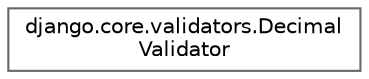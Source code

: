digraph "Graphical Class Hierarchy"
{
 // LATEX_PDF_SIZE
  bgcolor="transparent";
  edge [fontname=Helvetica,fontsize=10,labelfontname=Helvetica,labelfontsize=10];
  node [fontname=Helvetica,fontsize=10,shape=box,height=0.2,width=0.4];
  rankdir="LR";
  Node0 [id="Node000000",label="django.core.validators.Decimal\lValidator",height=0.2,width=0.4,color="grey40", fillcolor="white", style="filled",URL="$classdjango_1_1core_1_1validators_1_1_decimal_validator.html",tooltip=" "];
}
